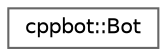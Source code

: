 digraph "Graphical Class Hierarchy"
{
 // LATEX_PDF_SIZE
  bgcolor="transparent";
  edge [fontname=Helvetica,fontsize=10,labelfontname=Helvetica,labelfontsize=10];
  node [fontname=Helvetica,fontsize=10,shape=box,height=0.2,width=0.4];
  rankdir="LR";
  Node0 [id="Node000000",label="cppbot::Bot",height=0.2,width=0.4,color="grey40", fillcolor="white", style="filled",URL="$classcppbot_1_1_bot.html",tooltip="Main class of library."];
}
